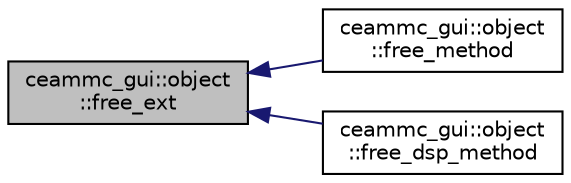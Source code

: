 digraph "ceammc_gui::object::free_ext"
{
  edge [fontname="Helvetica",fontsize="10",labelfontname="Helvetica",labelfontsize="10"];
  node [fontname="Helvetica",fontsize="10",shape=record];
  rankdir="LR";
  Node1 [label="ceammc_gui::object\l::free_ext",height=0.2,width=0.4,color="black", fillcolor="grey75", style="filled" fontcolor="black"];
  Node1 -> Node2 [dir="back",color="midnightblue",fontsize="10",style="solid",fontname="Helvetica"];
  Node2 [label="ceammc_gui::object\l::free_method",height=0.2,width=0.4,color="black", fillcolor="white", style="filled",URL="$classceammc__gui_1_1object.html#a3c439fb9058b3c9c4170d447d1f5a094",tooltip="pd object free method "];
  Node1 -> Node3 [dir="back",color="midnightblue",fontsize="10",style="solid",fontname="Helvetica"];
  Node3 [label="ceammc_gui::object\l::free_dsp_method",height=0.2,width=0.4,color="black", fillcolor="white", style="filled",URL="$classceammc__gui_1_1object.html#aab260ce1b90d4a60b9ac9cad89f883a6",tooltip="pd object dsp free method "];
}
